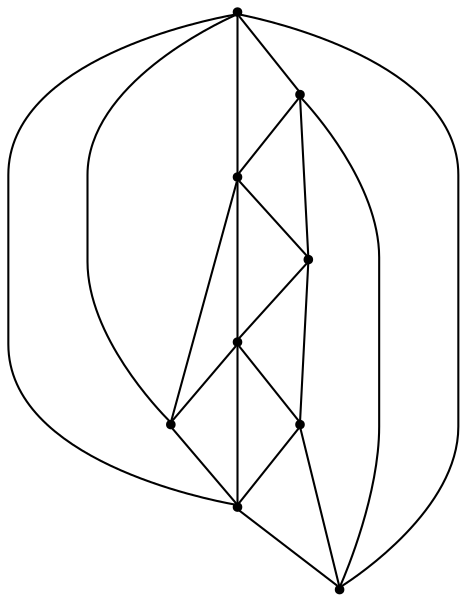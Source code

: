 graph {
  node [shape=point,comment="{\"directed\":false,\"doi\":\"10.1007/978-3-319-73915-1_40\",\"figure\":\"1 (2)\"}"]

  v0 [pos="475.55075088509795,1670.291541177541"]
  v1 [pos="378.0352098376109,1572.7772270412302"]
  v2 [pos="446.9878828640918,1739.2434327311146"]
  v3 [pos="446.9878828640918,1601.3397767992444"]
  v4 [pos="378.0352098376109,1767.805855313852"]
  v5 [pos="378.0352098376109,1670.291541177541"]
  v6 [pos="280.5197005843327,1670.2915411775411"]
  v7 [pos="309.08256860533896,1739.2434327311144"]
  v8 [pos="309.08256860533896,1601.3397767992446"]

  v0 -- v1 [id="-1",pos="475.55075088509795,1670.291541177541 378.0352098376109,1572.7772270412302 378.0352098376109,1572.7772270412302 378.0352098376109,1572.7772270412302"]
  v6 -- v5 [id="-2",pos="280.5197005843327,1670.2915411775411 378.0352098376109,1670.291541177541 378.0352098376109,1670.291541177541 378.0352098376109,1670.291541177541"]
  v6 -- v8 [id="-3",pos="280.5197005843327,1670.2915411775411 309.08256860533896,1601.3397767992446 309.08256860533896,1601.3397767992446 309.08256860533896,1601.3397767992446"]
  v6 -- v1 [id="-4",pos="280.5197005843327,1670.2915411775411 378.0352098376109,1572.7772270412302 378.0352098376109,1572.7772270412302 378.0352098376109,1572.7772270412302"]
  v7 -- v6 [id="-5",pos="309.08256860533896,1739.2434327311144 280.5197005843327,1670.2915411775411 280.5197005843327,1670.2915411775411 280.5197005843327,1670.2915411775411"]
  v7 -- v2 [id="-6",pos="309.08256860533896,1739.2434327311144 446.9878828640918,1739.2434327311146 446.9878828640918,1739.2434327311146 446.9878828640918,1739.2434327311146"]
  v7 -- v8 [id="-7",pos="309.08256860533896,1739.2434327311144 309.08256860533896,1601.3397767992446 309.08256860533896,1601.3397767992446 309.08256860533896,1601.3397767992446"]
  v8 -- v1 [id="-8",pos="309.08256860533896,1601.3397767992446 378.0352098376109,1572.7772270412302 378.0352098376109,1572.7772270412302 378.0352098376109,1572.7772270412302"]
  v8 -- v3 [id="-9",pos="309.08256860533896,1601.3397767992446 446.9878828640918,1601.3397767992444 446.9878828640918,1601.3397767992444 446.9878828640918,1601.3397767992444"]
  v4 -- v7 [id="-10",pos="378.0352098376109,1767.805855313852 309.08256860533896,1739.2434327311144 309.08256860533896,1739.2434327311144 309.08256860533896,1739.2434327311144"]
  v4 -- v5 [id="-11",pos="378.0352098376109,1767.805855313852 378.0352098376109,1670.291541177541 378.0352098376109,1670.291541177541 378.0352098376109,1670.291541177541"]
  v4 -- v6 [id="-12",pos="378.0352098376109,1767.805855313852 280.5197005843327,1670.2915411775411 280.5197005843327,1670.2915411775411 280.5197005843327,1670.2915411775411"]
  v4 -- v0 [id="-13",pos="378.0352098376109,1767.805855313852 475.55075088509795,1670.291541177541 475.55075088509795,1670.291541177541 475.55075088509795,1670.291541177541"]
  v5 -- v1 [id="-14",pos="378.0352098376109,1670.291541177541 378.0352098376109,1572.7772270412302 378.0352098376109,1572.7772270412302 378.0352098376109,1572.7772270412302"]
  v5 -- v0 [id="-15",pos="378.0352098376109,1670.291541177541 475.55075088509795,1670.291541177541 475.55075088509795,1670.291541177541 475.55075088509795,1670.291541177541"]
  v1 -- v3 [id="-16",pos="378.0352098376109,1572.7772270412302 446.9878828640918,1601.3397767992444 446.9878828640918,1601.3397767992444 446.9878828640918,1601.3397767992444"]
  v2 -- v4 [id="-17",pos="446.9878828640918,1739.2434327311146 378.0352098376109,1767.805855313852 378.0352098376109,1767.805855313852 378.0352098376109,1767.805855313852"]
  v2 -- v3 [id="-18",pos="446.9878828640918,1739.2434327311146 446.9878828640918,1601.3397767992444 446.9878828640918,1601.3397767992444 446.9878828640918,1601.3397767992444"]
  v3 -- v0 [id="-19",pos="446.9878828640918,1601.3397767992444 475.55075088509795,1670.291541177541 475.55075088509795,1670.291541177541 475.55075088509795,1670.291541177541"]
  v0 -- v2 [id="-20",pos="475.55075088509795,1670.291541177541 446.9878828640918,1739.2434327311146 446.9878828640918,1739.2434327311146 446.9878828640918,1739.2434327311146"]
}